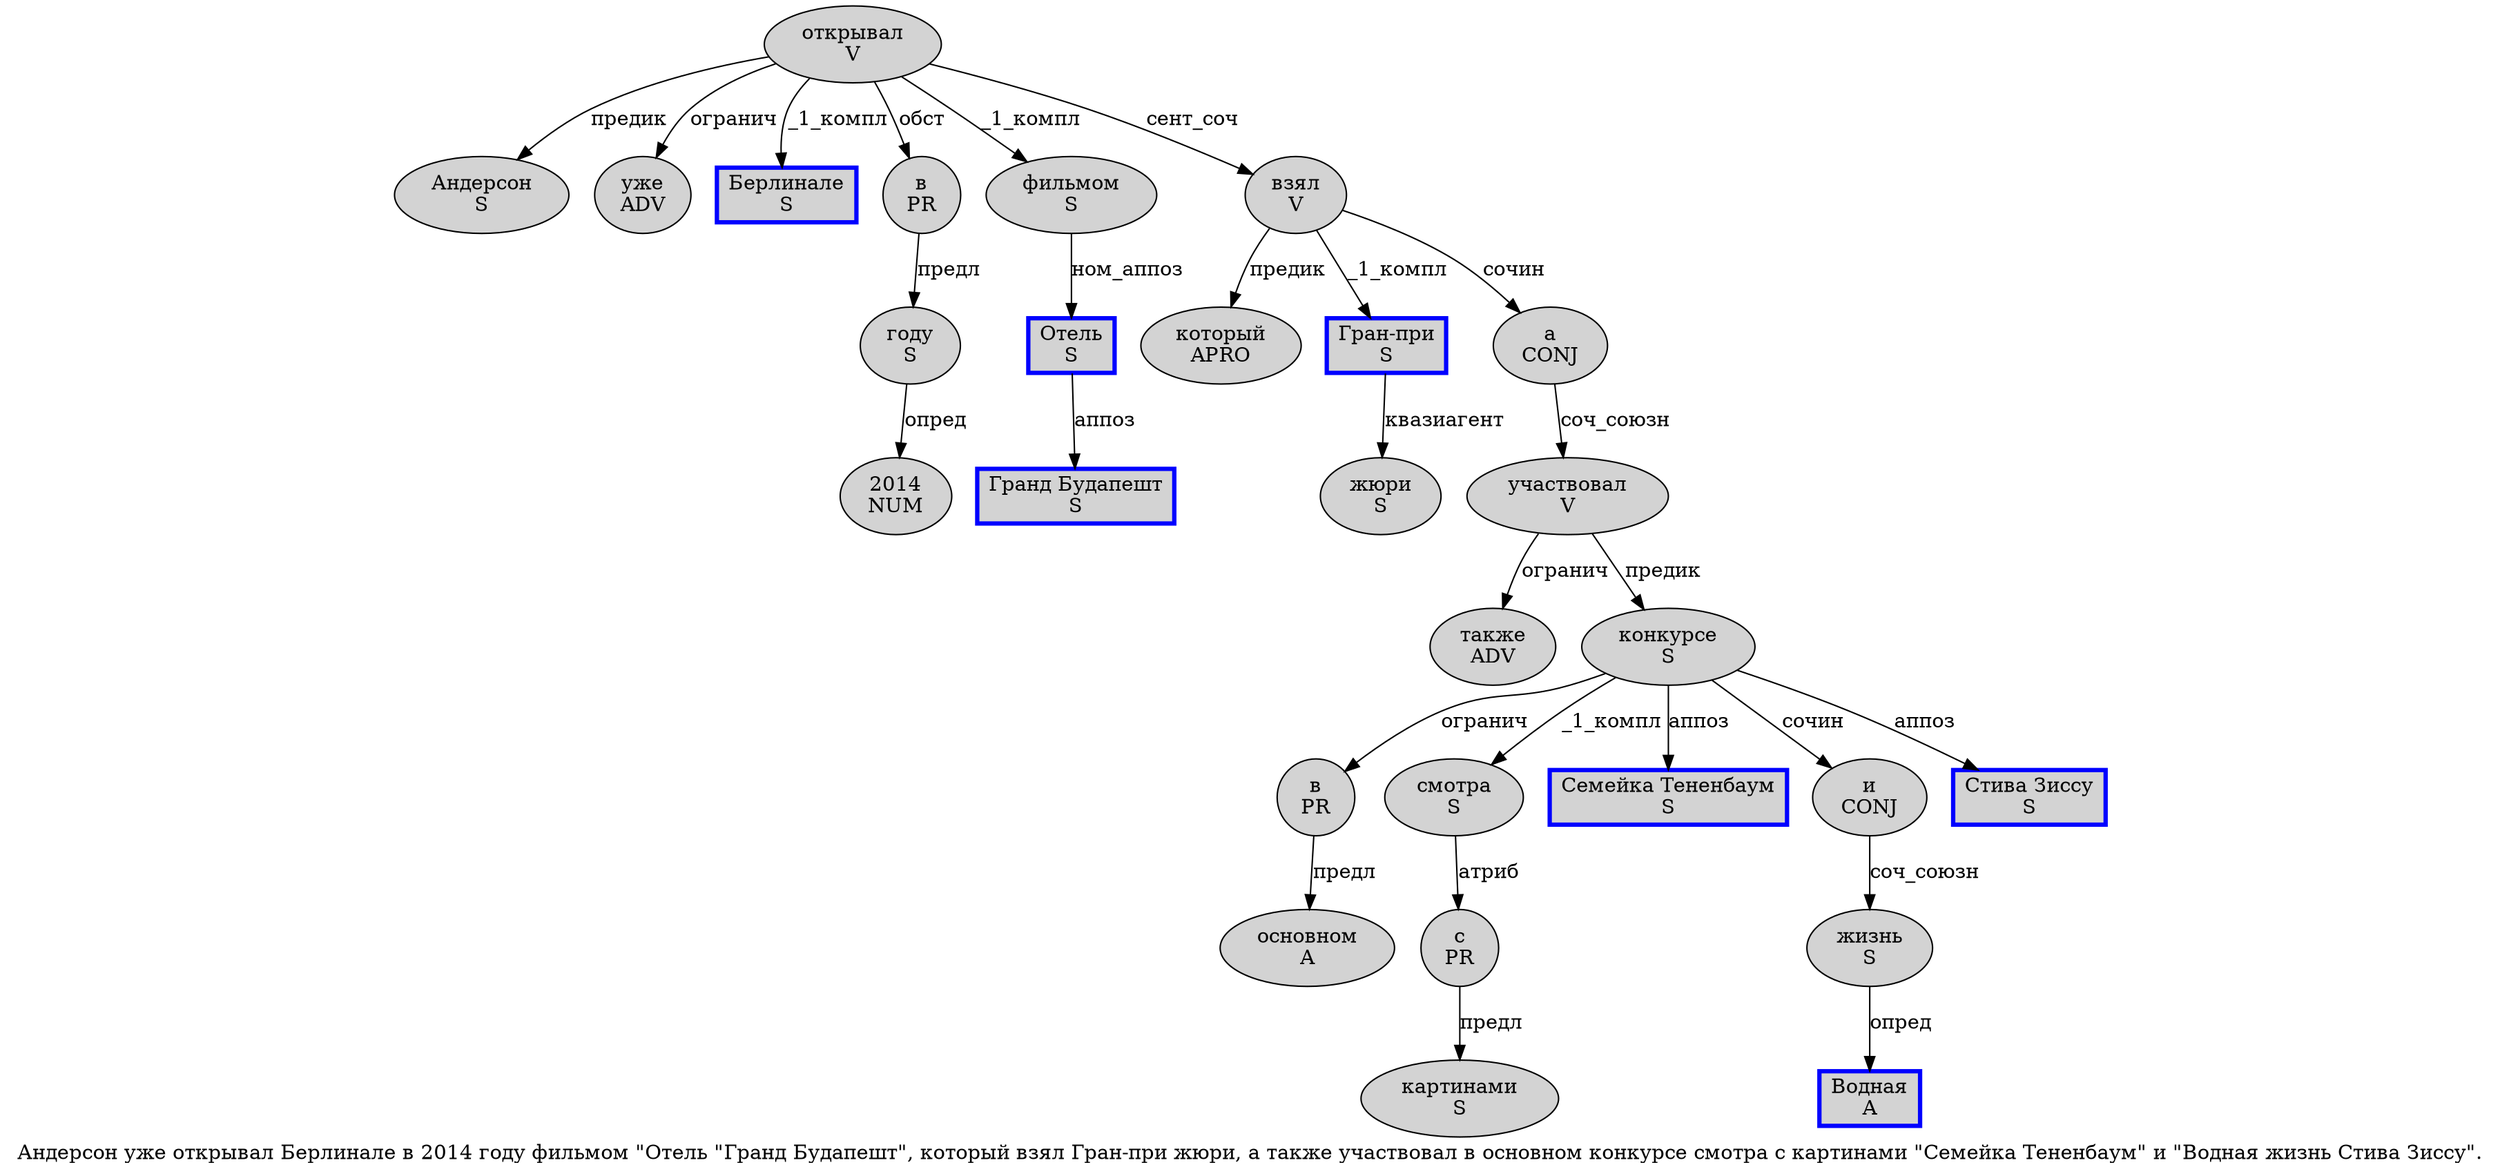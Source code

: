 digraph SENTENCE_1605 {
	graph [label="Андерсон уже открывал Берлинале в 2014 году фильмом \"Отель \"Гранд Будапешт\", который взял Гран-при жюри, а также участвовал в основном конкурсе смотра с картинами \"Семейка Тененбаум\" и \"Водная жизнь Стива Зиссу\"."]
	node [style=filled]
		0 [label="Андерсон
S" color="" fillcolor=lightgray penwidth=1 shape=ellipse]
		1 [label="уже
ADV" color="" fillcolor=lightgray penwidth=1 shape=ellipse]
		2 [label="открывал
V" color="" fillcolor=lightgray penwidth=1 shape=ellipse]
		3 [label="Берлинале
S" color=blue fillcolor=lightgray penwidth=3 shape=box]
		4 [label="в
PR" color="" fillcolor=lightgray penwidth=1 shape=ellipse]
		5 [label="2014
NUM" color="" fillcolor=lightgray penwidth=1 shape=ellipse]
		6 [label="году
S" color="" fillcolor=lightgray penwidth=1 shape=ellipse]
		7 [label="фильмом
S" color="" fillcolor=lightgray penwidth=1 shape=ellipse]
		9 [label="Отель
S" color=blue fillcolor=lightgray penwidth=3 shape=box]
		11 [label="Гранд Будапешт
S" color=blue fillcolor=lightgray penwidth=3 shape=box]
		14 [label="который
APRO" color="" fillcolor=lightgray penwidth=1 shape=ellipse]
		15 [label="взял
V" color="" fillcolor=lightgray penwidth=1 shape=ellipse]
		16 [label="Гран-при
S" color=blue fillcolor=lightgray penwidth=3 shape=box]
		17 [label="жюри
S" color="" fillcolor=lightgray penwidth=1 shape=ellipse]
		19 [label="а
CONJ" color="" fillcolor=lightgray penwidth=1 shape=ellipse]
		20 [label="также
ADV" color="" fillcolor=lightgray penwidth=1 shape=ellipse]
		21 [label="участвовал
V" color="" fillcolor=lightgray penwidth=1 shape=ellipse]
		22 [label="в
PR" color="" fillcolor=lightgray penwidth=1 shape=ellipse]
		23 [label="основном
A" color="" fillcolor=lightgray penwidth=1 shape=ellipse]
		24 [label="конкурсе
S" color="" fillcolor=lightgray penwidth=1 shape=ellipse]
		25 [label="смотра
S" color="" fillcolor=lightgray penwidth=1 shape=ellipse]
		26 [label="с
PR" color="" fillcolor=lightgray penwidth=1 shape=ellipse]
		27 [label="картинами
S" color="" fillcolor=lightgray penwidth=1 shape=ellipse]
		29 [label="Семейка Тененбаум
S" color=blue fillcolor=lightgray penwidth=3 shape=box]
		31 [label="и
CONJ" color="" fillcolor=lightgray penwidth=1 shape=ellipse]
		33 [label="Водная
A" color=blue fillcolor=lightgray penwidth=3 shape=box]
		34 [label="жизнь
S" color="" fillcolor=lightgray penwidth=1 shape=ellipse]
		35 [label="Стива Зиссу
S" color=blue fillcolor=lightgray penwidth=3 shape=box]
			22 -> 23 [label="предл"]
			19 -> 21 [label="соч_союзн"]
			34 -> 33 [label="опред"]
			9 -> 11 [label="аппоз"]
			15 -> 14 [label="предик"]
			15 -> 16 [label="_1_компл"]
			15 -> 19 [label="сочин"]
			4 -> 6 [label="предл"]
			6 -> 5 [label="опред"]
			2 -> 0 [label="предик"]
			2 -> 1 [label="огранич"]
			2 -> 3 [label="_1_компл"]
			2 -> 4 [label="обст"]
			2 -> 7 [label="_1_компл"]
			2 -> 15 [label="сент_соч"]
			16 -> 17 [label="квазиагент"]
			24 -> 22 [label="огранич"]
			24 -> 25 [label="_1_компл"]
			24 -> 29 [label="аппоз"]
			24 -> 31 [label="сочин"]
			24 -> 35 [label="аппоз"]
			7 -> 9 [label="ном_аппоз"]
			21 -> 20 [label="огранич"]
			21 -> 24 [label="предик"]
			25 -> 26 [label="атриб"]
			26 -> 27 [label="предл"]
			31 -> 34 [label="соч_союзн"]
}